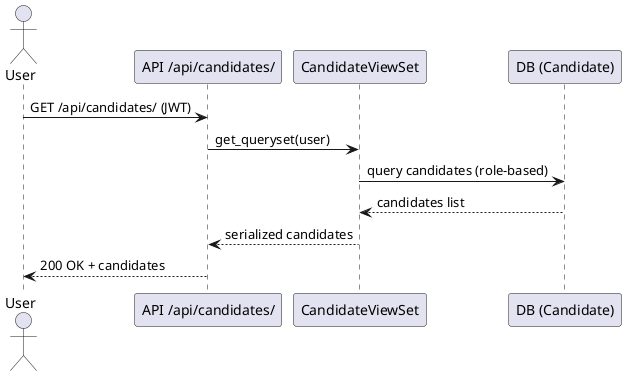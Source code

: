 @startuml
actor User
participant "API /api/candidates/" as API
participant "CandidateViewSet" as ViewSet
participant "DB (Candidate)" as DB

User -> API: GET /api/candidates/ (JWT)
API -> ViewSet: get_queryset(user)
ViewSet -> DB: query candidates (role-based)
DB --> ViewSet: candidates list
ViewSet --> API: serialized candidates
API --> User: 200 OK + candidates
@enduml 